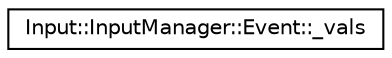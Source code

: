 digraph G
{
  edge [fontname="Helvetica",fontsize="10",labelfontname="Helvetica",labelfontsize="10"];
  node [fontname="Helvetica",fontsize="10",shape=record];
  rankdir="LR";
  Node1 [label="Input::InputManager::Event::_vals",height=0.2,width=0.4,color="black", fillcolor="white", style="filled",URL="$union_input_1_1_input_manager_1_1_event_1_1__vals.html"];
}

